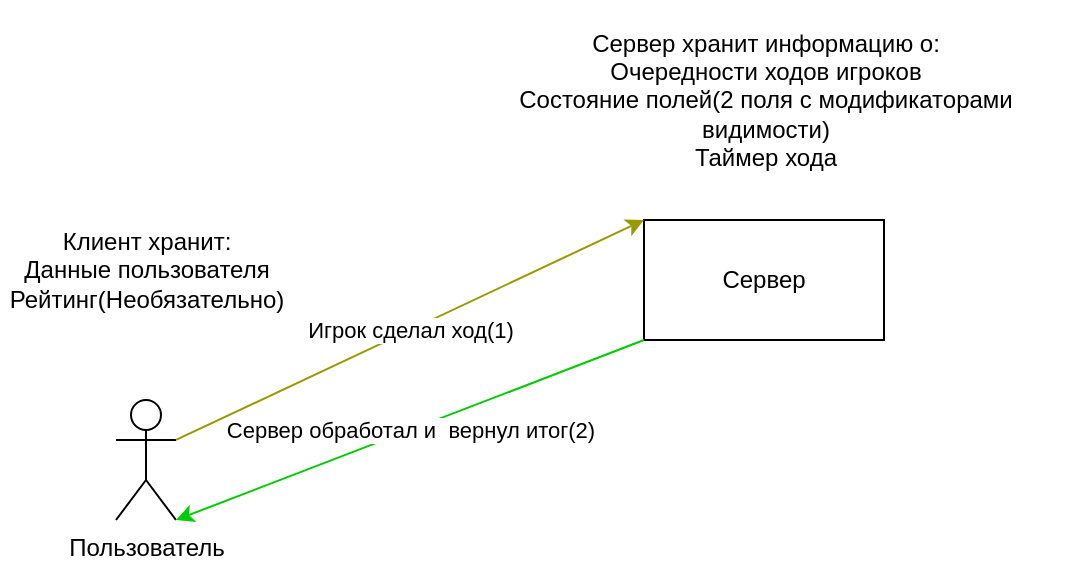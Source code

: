 <mxfile version="21.1.5" type="device">
  <diagram name="Страница 1" id="drIG9qG10kWce2cWh1Kh">
    <mxGraphModel dx="871" dy="481" grid="1" gridSize="10" guides="1" tooltips="1" connect="1" arrows="1" fold="1" page="1" pageScale="1" pageWidth="827" pageHeight="1169" math="0" shadow="0">
      <root>
        <mxCell id="0" />
        <mxCell id="1" parent="0" />
        <mxCell id="SXOTjNvAS6LuZ1P654HD-1" value="Пользователь" style="shape=umlActor;verticalLabelPosition=bottom;verticalAlign=top;html=1;outlineConnect=0;" vertex="1" parent="1">
          <mxGeometry x="150" y="230" width="30" height="60" as="geometry" />
        </mxCell>
        <mxCell id="SXOTjNvAS6LuZ1P654HD-2" value="Сервер" style="rounded=0;whiteSpace=wrap;html=1;" vertex="1" parent="1">
          <mxGeometry x="414" y="140" width="120" height="60" as="geometry" />
        </mxCell>
        <mxCell id="SXOTjNvAS6LuZ1P654HD-3" value="Игрок сделал ход(1)" style="endArrow=classic;html=1;rounded=0;strokeColor=#999900;exitX=1;exitY=0.333;exitDx=0;exitDy=0;exitPerimeter=0;entryX=0;entryY=0;entryDx=0;entryDy=0;" edge="1" parent="1" source="SXOTjNvAS6LuZ1P654HD-1" target="SXOTjNvAS6LuZ1P654HD-2">
          <mxGeometry width="50" height="50" relative="1" as="geometry">
            <mxPoint x="270" y="170" as="sourcePoint" />
            <mxPoint x="320" y="120" as="targetPoint" />
          </mxGeometry>
        </mxCell>
        <mxCell id="SXOTjNvAS6LuZ1P654HD-4" value="Сервер обработал и&amp;nbsp; вернул итог(2)" style="endArrow=classic;html=1;rounded=0;exitX=0;exitY=1;exitDx=0;exitDy=0;entryX=1;entryY=1;entryDx=0;entryDy=0;entryPerimeter=0;strokeColor=#00CC00;" edge="1" parent="1" source="SXOTjNvAS6LuZ1P654HD-2" target="SXOTjNvAS6LuZ1P654HD-1">
          <mxGeometry width="50" height="50" relative="1" as="geometry">
            <mxPoint x="310" y="320" as="sourcePoint" />
            <mxPoint x="360" y="270" as="targetPoint" />
          </mxGeometry>
        </mxCell>
        <mxCell id="SXOTjNvAS6LuZ1P654HD-5" value="Сервер хранит информацию о:&lt;br&gt;Очередности ходов игроков&lt;br&gt;Состояние полей(2 поля с модификаторами видимости)&lt;br&gt;Таймер хода" style="text;html=1;strokeColor=none;fillColor=none;align=center;verticalAlign=middle;whiteSpace=wrap;rounded=0;" vertex="1" parent="1">
          <mxGeometry x="320" y="30" width="310" height="100" as="geometry" />
        </mxCell>
        <mxCell id="SXOTjNvAS6LuZ1P654HD-6" value="Клиент хранит:&lt;br&gt;Данные пользователя&lt;br&gt;Рейтинг(Необязательно)&lt;br&gt;" style="text;html=1;strokeColor=none;fillColor=none;align=center;verticalAlign=middle;whiteSpace=wrap;rounded=0;" vertex="1" parent="1">
          <mxGeometry x="92.5" y="150" width="145" height="30" as="geometry" />
        </mxCell>
      </root>
    </mxGraphModel>
  </diagram>
</mxfile>
